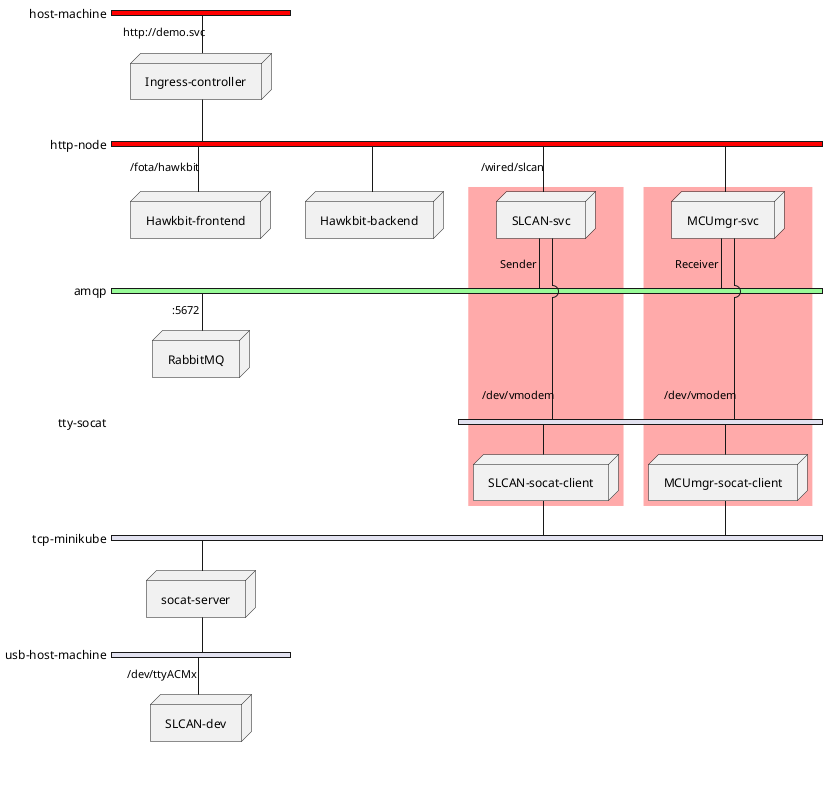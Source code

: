 @startuml
nwdiag {

  group slcan {
    color = "#FFAAAA";
    SLCAN-svc
    SLCAN-socat-client
  }
  group mcumgr {
    color = "#FFAAAA";
    MCUmgr-svc
    MCUmgr-socat-client
  }
  network host-machine {
    color = "red"
    Ingress-controller [address = "http://demo.svc                           ", shape = node]
  }
  network http-node {
    color = "red"
    Hawkbit-frontend [address = "/fota/hawkbit                        ", shape = node]
    Hawkbit-backend [address = """, shape = node]
    SLCAN-svc [address = "/wired/slcan                      "]
    MCUmgr-svc
    Ingress-controller
  }
  network amqp {
    color = "palegreen"
    SLCAN-svc [address = "Sender ", shape = node]
    MCUmgr-svc [address = "Receiver ", shape = node]
    RabbitMQ [address = ":5672            ", shape = node ]
  }
  network tty-socat {
    SLCAN-svc [address = "/dev/vmodem                        "]
    MCUmgr-svc [address = "/dev/vmodem                        "]
    SLCAN-socat-client [, shape = node]
    MCUmgr-socat-client [, shape = node]
  }
  network tcp-minikube {
    SLCAN-socat-client
    MCUmgr-socat-client
    socat-server [, shape = node]
  }
  network usb-host-machine {
    socat-server
    SLCAN-dev [address = "/dev/ttyACMx                          ", shape = node]
  }
}
@enduml
